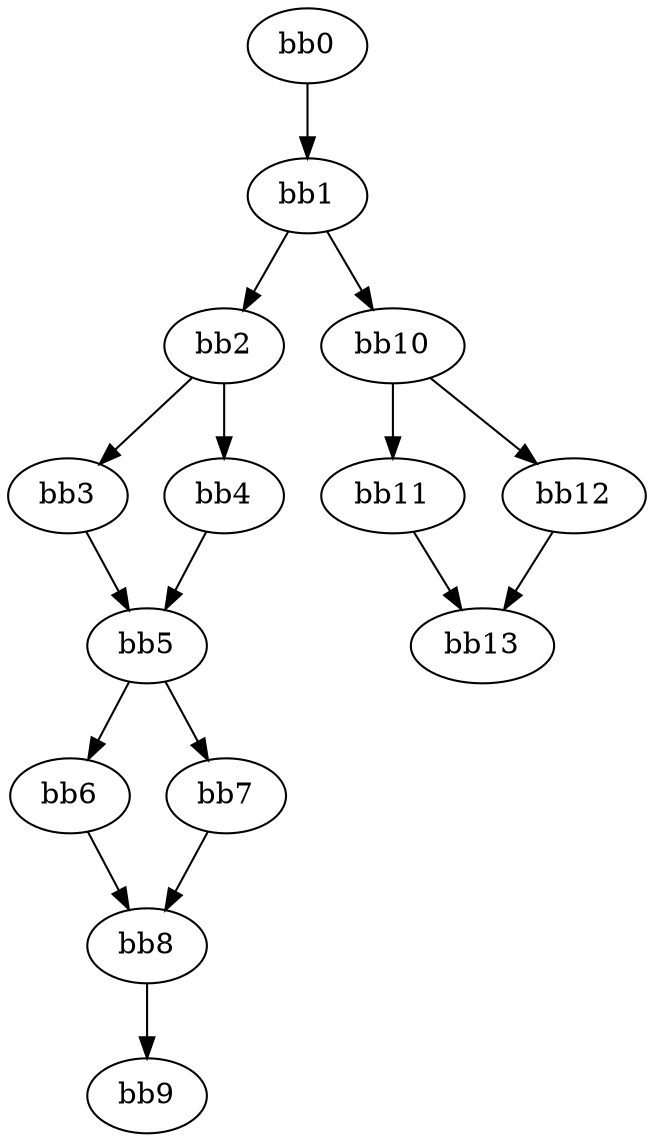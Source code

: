 digraph cfg {
v0 [label = "bb0"];
v1 [label = "bb1"];
v2 [label = "bb2"];
v3 [label = "bb3"];
v4 [label = "bb4"];
v5 [label = "bb5"];
v6 [label = "bb6"];
v7 [label = "bb7"];
v8 [label = "bb8"];
v9 [label = "bb9"];
v10 [label = "bb10"];
v11 [label = "bb11"];
v12 [label = "bb12"];
v13 [label = "bb13"];
v0 -> v1;
v1 -> v10;
v1 -> v2;
v2 -> v3;
v2 -> v4;
v3 -> v5;
v4 -> v5;
v5 -> v6;
v5 -> v7;
v6 -> v8;
v7 -> v8;
v8 -> v9;
v10 -> v11;
v10 -> v12;
v11 -> v13;
v12 -> v13;
}
